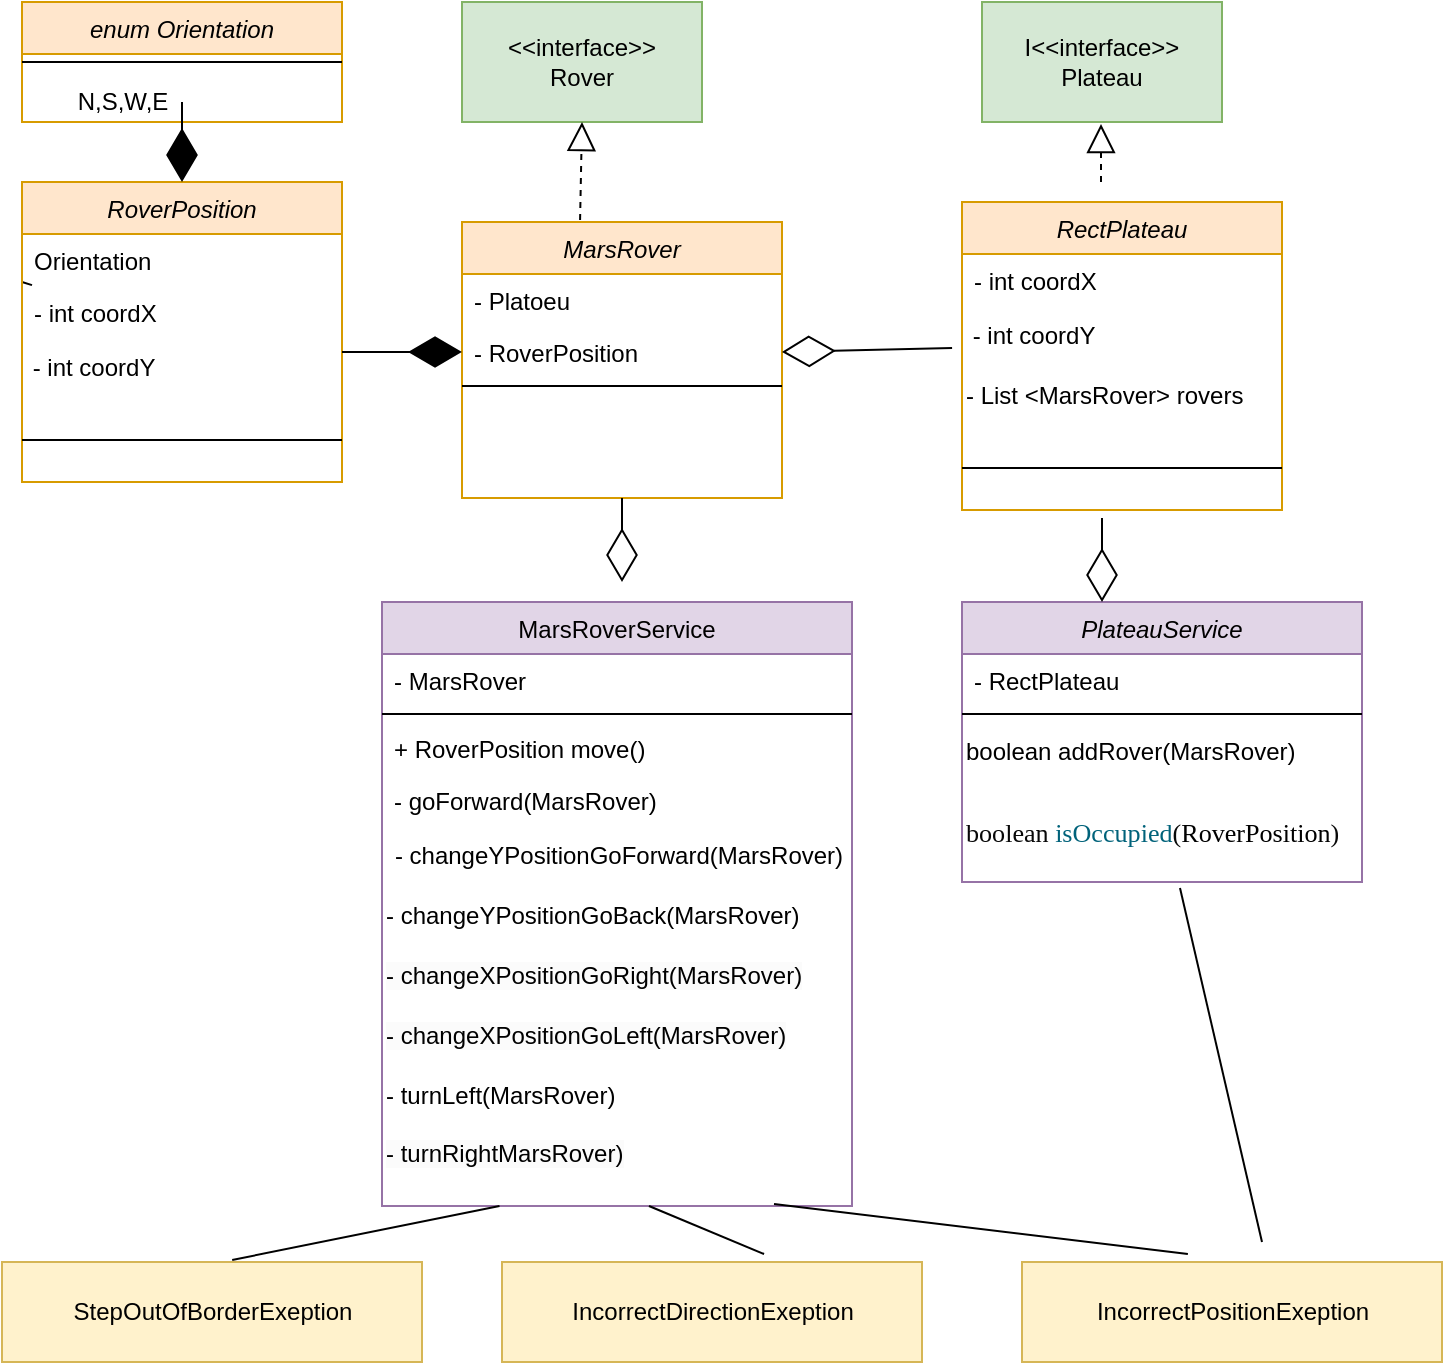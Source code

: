 <mxfile version="20.8.20" type="github">
  <diagram id="C5RBs43oDa-KdzZeNtuy" name="Page-1">
    <mxGraphModel dx="1434" dy="827" grid="1" gridSize="10" guides="1" tooltips="1" connect="1" arrows="1" fold="1" page="1" pageScale="1" pageWidth="827" pageHeight="1169" math="0" shadow="0">
      <root>
        <mxCell id="WIyWlLk6GJQsqaUBKTNV-0" />
        <mxCell id="WIyWlLk6GJQsqaUBKTNV-1" parent="WIyWlLk6GJQsqaUBKTNV-0" />
        <mxCell id="zkfFHV4jXpPFQw0GAbJ--0" value="MarsRover" style="swimlane;fontStyle=2;align=center;verticalAlign=top;childLayout=stackLayout;horizontal=1;startSize=26;horizontalStack=0;resizeParent=1;resizeLast=0;collapsible=1;marginBottom=0;rounded=0;shadow=0;strokeWidth=1;fillColor=#ffe6cc;strokeColor=#d79b00;" parent="WIyWlLk6GJQsqaUBKTNV-1" vertex="1">
          <mxGeometry x="250" y="120" width="160" height="138" as="geometry">
            <mxRectangle x="230" y="140" width="160" height="26" as="alternateBounds" />
          </mxGeometry>
        </mxCell>
        <mxCell id="zkfFHV4jXpPFQw0GAbJ--1" value="- Platoeu" style="text;align=left;verticalAlign=top;spacingLeft=4;spacingRight=4;overflow=hidden;rotatable=0;points=[[0,0.5],[1,0.5]];portConstraint=eastwest;" parent="zkfFHV4jXpPFQw0GAbJ--0" vertex="1">
          <mxGeometry y="26" width="160" height="26" as="geometry" />
        </mxCell>
        <mxCell id="zkfFHV4jXpPFQw0GAbJ--2" value="- RoverPosition" style="text;align=left;verticalAlign=top;spacingLeft=4;spacingRight=4;overflow=hidden;rotatable=0;points=[[0,0.5],[1,0.5]];portConstraint=eastwest;rounded=0;shadow=0;html=0;" parent="zkfFHV4jXpPFQw0GAbJ--0" vertex="1">
          <mxGeometry y="52" width="160" height="26" as="geometry" />
        </mxCell>
        <mxCell id="zkfFHV4jXpPFQw0GAbJ--4" value="" style="line;html=1;strokeWidth=1;align=left;verticalAlign=middle;spacingTop=-1;spacingLeft=3;spacingRight=3;rotatable=0;labelPosition=right;points=[];portConstraint=eastwest;" parent="zkfFHV4jXpPFQw0GAbJ--0" vertex="1">
          <mxGeometry y="78" width="160" height="8" as="geometry" />
        </mxCell>
        <mxCell id="zkfFHV4jXpPFQw0GAbJ--17" value="MarsRoverService" style="swimlane;fontStyle=0;align=center;verticalAlign=top;childLayout=stackLayout;horizontal=1;startSize=26;horizontalStack=0;resizeParent=1;resizeLast=0;collapsible=1;marginBottom=0;rounded=0;shadow=0;strokeWidth=1;fillColor=#e1d5e7;strokeColor=#9673a6;" parent="WIyWlLk6GJQsqaUBKTNV-1" vertex="1">
          <mxGeometry x="210" y="310" width="235" height="302" as="geometry">
            <mxRectangle x="550" y="140" width="160" height="26" as="alternateBounds" />
          </mxGeometry>
        </mxCell>
        <mxCell id="zkfFHV4jXpPFQw0GAbJ--18" value="- MarsRover" style="text;align=left;verticalAlign=top;spacingLeft=4;spacingRight=4;overflow=hidden;rotatable=0;points=[[0,0.5],[1,0.5]];portConstraint=eastwest;" parent="zkfFHV4jXpPFQw0GAbJ--17" vertex="1">
          <mxGeometry y="26" width="235" height="26" as="geometry" />
        </mxCell>
        <mxCell id="zkfFHV4jXpPFQw0GAbJ--23" value="" style="line;html=1;strokeWidth=1;align=left;verticalAlign=middle;spacingTop=-1;spacingLeft=3;spacingRight=3;rotatable=0;labelPosition=right;points=[];portConstraint=eastwest;" parent="zkfFHV4jXpPFQw0GAbJ--17" vertex="1">
          <mxGeometry y="52" width="235" height="8" as="geometry" />
        </mxCell>
        <mxCell id="zkfFHV4jXpPFQw0GAbJ--24" value="+ RoverPosition move()" style="text;align=left;verticalAlign=top;spacingLeft=4;spacingRight=4;overflow=hidden;rotatable=0;points=[[0,0.5],[1,0.5]];portConstraint=eastwest;" parent="zkfFHV4jXpPFQw0GAbJ--17" vertex="1">
          <mxGeometry y="60" width="235" height="26" as="geometry" />
        </mxCell>
        <mxCell id="zkfFHV4jXpPFQw0GAbJ--25" value="- goForward(MarsRover)" style="text;align=left;verticalAlign=top;spacingLeft=4;spacingRight=4;overflow=hidden;rotatable=0;points=[[0,0.5],[1,0.5]];portConstraint=eastwest;" parent="zkfFHV4jXpPFQw0GAbJ--17" vertex="1">
          <mxGeometry y="86" width="235" height="26" as="geometry" />
        </mxCell>
        <mxCell id="K9SJfHnIEoion5RRFTg0-46" value="- changeYPositionGoForward(MarsRover)" style="text;html=1;align=center;verticalAlign=middle;resizable=0;points=[];autosize=1;strokeColor=none;fillColor=none;" parent="zkfFHV4jXpPFQw0GAbJ--17" vertex="1">
          <mxGeometry y="112" width="235" height="30" as="geometry" />
        </mxCell>
        <mxCell id="K9SJfHnIEoion5RRFTg0-47" value="- changeYPositionGoBack(MarsRover)" style="text;html=1;align=left;verticalAlign=middle;resizable=0;points=[];autosize=1;strokeColor=none;fillColor=none;" parent="zkfFHV4jXpPFQw0GAbJ--17" vertex="1">
          <mxGeometry y="142" width="235" height="30" as="geometry" />
        </mxCell>
        <mxCell id="K9SJfHnIEoion5RRFTg0-48" value="&lt;span style=&quot;caret-color: rgb(0, 0, 0); color: rgb(0, 0, 0); font-family: Helvetica; font-size: 12px; font-style: normal; font-variant-caps: normal; font-weight: 400; letter-spacing: normal; text-indent: 0px; text-transform: none; word-spacing: 0px; -webkit-text-stroke-width: 0px; background-color: rgb(251, 251, 251); text-decoration: none; float: none; display: inline !important;&quot;&gt;- changeXPositionGoRight(MarsRover)&lt;/span&gt;" style="text;html=1;align=left;verticalAlign=middle;resizable=0;points=[];autosize=1;strokeColor=none;fillColor=none;" parent="zkfFHV4jXpPFQw0GAbJ--17" vertex="1">
          <mxGeometry y="172" width="235" height="30" as="geometry" />
        </mxCell>
        <mxCell id="K9SJfHnIEoion5RRFTg0-49" value="&lt;span style=&quot;caret-color: rgb(0, 0, 0); color: rgb(0, 0, 0); font-family: Helvetica; font-size: 12px; font-style: normal; font-variant-caps: normal; font-weight: 400; letter-spacing: normal; text-indent: 0px; text-transform: none; word-spacing: 0px; -webkit-text-stroke-width: 0px; background-color: rgb(251, 251, 251); text-decoration: none; float: none; display: inline !important;&quot;&gt;- changeXPositionGoLeft(MarsRover)&lt;/span&gt;" style="text;html=1;align=left;verticalAlign=middle;resizable=0;points=[];autosize=1;strokeColor=none;fillColor=none;" parent="zkfFHV4jXpPFQw0GAbJ--17" vertex="1">
          <mxGeometry y="202" width="235" height="30" as="geometry" />
        </mxCell>
        <mxCell id="K9SJfHnIEoion5RRFTg0-50" value="- turnLeft(MarsRover)" style="text;html=1;align=left;verticalAlign=middle;resizable=0;points=[];autosize=1;strokeColor=none;fillColor=none;" parent="zkfFHV4jXpPFQw0GAbJ--17" vertex="1">
          <mxGeometry y="232" width="235" height="30" as="geometry" />
        </mxCell>
        <mxCell id="K9SJfHnIEoion5RRFTg0-51" value="&lt;span style=&quot;caret-color: rgb(0, 0, 0); color: rgb(0, 0, 0); font-family: Helvetica; font-size: 12px; font-style: normal; font-variant-caps: normal; font-weight: 400; letter-spacing: normal; text-align: center; text-indent: 0px; text-transform: none; word-spacing: 0px; -webkit-text-stroke-width: 0px; background-color: rgb(251, 251, 251); text-decoration: none; float: none; display: inline !important;&quot;&gt;- turnRightMarsRover)&lt;/span&gt;" style="text;whiteSpace=wrap;html=1;" parent="zkfFHV4jXpPFQw0GAbJ--17" vertex="1">
          <mxGeometry y="262" width="235" height="40" as="geometry" />
        </mxCell>
        <mxCell id="K9SJfHnIEoion5RRFTg0-0" value="enum Orientation" style="swimlane;fontStyle=2;align=center;verticalAlign=top;childLayout=stackLayout;horizontal=1;startSize=26;horizontalStack=0;resizeParent=1;resizeLast=0;collapsible=1;marginBottom=0;rounded=0;shadow=0;strokeWidth=1;fillColor=#ffe6cc;strokeColor=#d79b00;" parent="WIyWlLk6GJQsqaUBKTNV-1" vertex="1">
          <mxGeometry x="30" y="10" width="160" height="60" as="geometry">
            <mxRectangle x="230" y="140" width="160" height="26" as="alternateBounds" />
          </mxGeometry>
        </mxCell>
        <mxCell id="K9SJfHnIEoion5RRFTg0-4" value="" style="line;html=1;strokeWidth=1;align=left;verticalAlign=middle;spacingTop=-1;spacingLeft=3;spacingRight=3;rotatable=0;labelPosition=right;points=[];portConstraint=eastwest;" parent="K9SJfHnIEoion5RRFTg0-0" vertex="1">
          <mxGeometry y="26" width="160" height="8" as="geometry" />
        </mxCell>
        <mxCell id="K9SJfHnIEoion5RRFTg0-13" value="&amp;lt;&amp;lt;interface&amp;gt;&amp;gt;&lt;br&gt;Rover" style="rounded=0;whiteSpace=wrap;html=1;fillColor=#d5e8d4;strokeColor=#82b366;" parent="WIyWlLk6GJQsqaUBKTNV-1" vertex="1">
          <mxGeometry x="250" y="10" width="120" height="60" as="geometry" />
        </mxCell>
        <mxCell id="K9SJfHnIEoion5RRFTg0-17" value="" style="endArrow=block;dashed=1;endFill=0;endSize=12;html=1;rounded=0;exitX=0.369;exitY=-0.007;exitDx=0;exitDy=0;exitPerimeter=0;entryX=0.5;entryY=1;entryDx=0;entryDy=0;" parent="WIyWlLk6GJQsqaUBKTNV-1" source="zkfFHV4jXpPFQw0GAbJ--0" target="K9SJfHnIEoion5RRFTg0-13" edge="1">
          <mxGeometry width="160" relative="1" as="geometry">
            <mxPoint x="270" y="220" as="sourcePoint" />
            <mxPoint x="430" y="220" as="targetPoint" />
          </mxGeometry>
        </mxCell>
        <mxCell id="K9SJfHnIEoion5RRFTg0-23" value="" style="endArrow=none;html=1;rounded=0;" parent="WIyWlLk6GJQsqaUBKTNV-1" edge="1">
          <mxGeometry width="50" height="50" relative="1" as="geometry">
            <mxPoint x="30" y="150" as="sourcePoint" />
            <mxPoint x="35" y="151.562" as="targetPoint" />
          </mxGeometry>
        </mxCell>
        <mxCell id="K9SJfHnIEoion5RRFTg0-24" value="RoverPosition" style="swimlane;fontStyle=2;align=center;verticalAlign=top;childLayout=stackLayout;horizontal=1;startSize=26;horizontalStack=0;resizeParent=1;resizeLast=0;collapsible=1;marginBottom=0;rounded=0;shadow=0;strokeWidth=1;fillColor=#ffe6cc;strokeColor=#d79b00;" parent="WIyWlLk6GJQsqaUBKTNV-1" vertex="1">
          <mxGeometry x="30" y="100" width="160" height="150" as="geometry">
            <mxRectangle x="230" y="140" width="160" height="26" as="alternateBounds" />
          </mxGeometry>
        </mxCell>
        <mxCell id="K9SJfHnIEoion5RRFTg0-25" value="Orientation " style="text;align=left;verticalAlign=top;spacingLeft=4;spacingRight=4;overflow=hidden;rotatable=0;points=[[0,0.5],[1,0.5]];portConstraint=eastwest;" parent="K9SJfHnIEoion5RRFTg0-24" vertex="1">
          <mxGeometry y="26" width="160" height="26" as="geometry" />
        </mxCell>
        <mxCell id="K9SJfHnIEoion5RRFTg0-26" value="- int coordX&#xa;&#xa;int coordY" style="text;align=left;verticalAlign=top;spacingLeft=4;spacingRight=4;overflow=hidden;rotatable=0;points=[[0,0.5],[1,0.5]];portConstraint=eastwest;rounded=0;shadow=0;html=0;" parent="K9SJfHnIEoion5RRFTg0-24" vertex="1">
          <mxGeometry y="52" width="160" height="26" as="geometry" />
        </mxCell>
        <mxCell id="K9SJfHnIEoion5RRFTg0-28" value="&amp;nbsp;- int coordY" style="text;html=1;align=left;verticalAlign=middle;resizable=0;points=[];autosize=1;strokeColor=none;fillColor=none;" parent="K9SJfHnIEoion5RRFTg0-24" vertex="1">
          <mxGeometry y="78" width="160" height="30" as="geometry" />
        </mxCell>
        <mxCell id="K9SJfHnIEoion5RRFTg0-27" value="" style="line;html=1;strokeWidth=1;align=left;verticalAlign=middle;spacingTop=-1;spacingLeft=3;spacingRight=3;rotatable=0;labelPosition=right;points=[];portConstraint=eastwest;" parent="K9SJfHnIEoion5RRFTg0-24" vertex="1">
          <mxGeometry y="108" width="160" height="42" as="geometry" />
        </mxCell>
        <mxCell id="K9SJfHnIEoion5RRFTg0-31" value="" style="endArrow=diamondThin;endFill=1;endSize=24;html=1;rounded=0;entryX=0.5;entryY=0;entryDx=0;entryDy=0;" parent="WIyWlLk6GJQsqaUBKTNV-1" target="K9SJfHnIEoion5RRFTg0-24" edge="1">
          <mxGeometry width="160" relative="1" as="geometry">
            <mxPoint x="110" y="60" as="sourcePoint" />
            <mxPoint x="360" y="220" as="targetPoint" />
          </mxGeometry>
        </mxCell>
        <mxCell id="K9SJfHnIEoion5RRFTg0-32" value="" style="endArrow=diamondThin;endFill=1;endSize=24;html=1;rounded=0;entryX=0;entryY=0.5;entryDx=0;entryDy=0;" parent="WIyWlLk6GJQsqaUBKTNV-1" target="zkfFHV4jXpPFQw0GAbJ--2" edge="1">
          <mxGeometry width="160" relative="1" as="geometry">
            <mxPoint x="190" y="185" as="sourcePoint" />
            <mxPoint x="360" y="220" as="targetPoint" />
          </mxGeometry>
        </mxCell>
        <mxCell id="K9SJfHnIEoion5RRFTg0-33" value="I&amp;lt;&amp;lt;interface&amp;gt;&amp;gt;&lt;br&gt;Plateau" style="rounded=0;whiteSpace=wrap;html=1;fillColor=#d5e8d4;strokeColor=#82b366;" parent="WIyWlLk6GJQsqaUBKTNV-1" vertex="1">
          <mxGeometry x="510" y="10" width="120" height="60" as="geometry" />
        </mxCell>
        <mxCell id="K9SJfHnIEoion5RRFTg0-34" value="RectPlateau" style="swimlane;fontStyle=2;align=center;verticalAlign=top;childLayout=stackLayout;horizontal=1;startSize=26;horizontalStack=0;resizeParent=1;resizeLast=0;collapsible=1;marginBottom=0;rounded=0;shadow=0;strokeWidth=1;fillColor=#ffe6cc;strokeColor=#d79b00;" parent="WIyWlLk6GJQsqaUBKTNV-1" vertex="1">
          <mxGeometry x="500" y="110" width="160" height="154" as="geometry">
            <mxRectangle x="230" y="140" width="160" height="26" as="alternateBounds" />
          </mxGeometry>
        </mxCell>
        <mxCell id="K9SJfHnIEoion5RRFTg0-36" value="- int coordX&#xa;&#xa;int coordY" style="text;align=left;verticalAlign=top;spacingLeft=4;spacingRight=4;overflow=hidden;rotatable=0;points=[[0,0.5],[1,0.5]];portConstraint=eastwest;rounded=0;shadow=0;html=0;" parent="K9SJfHnIEoion5RRFTg0-34" vertex="1">
          <mxGeometry y="26" width="160" height="26" as="geometry" />
        </mxCell>
        <mxCell id="K9SJfHnIEoion5RRFTg0-37" value="&amp;nbsp;- int coordY" style="text;html=1;align=left;verticalAlign=middle;resizable=0;points=[];autosize=1;strokeColor=none;fillColor=none;" parent="K9SJfHnIEoion5RRFTg0-34" vertex="1">
          <mxGeometry y="52" width="160" height="30" as="geometry" />
        </mxCell>
        <mxCell id="5I0SshTMng9PYC71jU5--0" value="- List &amp;lt;MarsRover&amp;gt; rovers" style="text;html=1;align=left;verticalAlign=middle;resizable=0;points=[];autosize=1;strokeColor=none;fillColor=none;" parent="K9SJfHnIEoion5RRFTg0-34" vertex="1">
          <mxGeometry y="82" width="160" height="30" as="geometry" />
        </mxCell>
        <mxCell id="K9SJfHnIEoion5RRFTg0-38" value="" style="line;html=1;strokeWidth=1;align=left;verticalAlign=middle;spacingTop=-1;spacingLeft=3;spacingRight=3;rotatable=0;labelPosition=right;points=[];portConstraint=eastwest;" parent="K9SJfHnIEoion5RRFTg0-34" vertex="1">
          <mxGeometry y="112" width="160" height="42" as="geometry" />
        </mxCell>
        <mxCell id="K9SJfHnIEoion5RRFTg0-39" value="" style="endArrow=block;dashed=1;endFill=0;endSize=12;html=1;rounded=0;entryX=0.5;entryY=1;entryDx=0;entryDy=0;" parent="WIyWlLk6GJQsqaUBKTNV-1" edge="1">
          <mxGeometry width="160" relative="1" as="geometry">
            <mxPoint x="569.5" y="100" as="sourcePoint" />
            <mxPoint x="569.96" y="70.97" as="targetPoint" />
            <Array as="points">
              <mxPoint x="569.5" y="71" />
            </Array>
          </mxGeometry>
        </mxCell>
        <mxCell id="K9SJfHnIEoion5RRFTg0-40" value="" style="endArrow=diamondThin;endFill=0;endSize=24;html=1;rounded=0;exitX=-0.031;exitY=0.7;exitDx=0;exitDy=0;exitPerimeter=0;entryX=1;entryY=0.5;entryDx=0;entryDy=0;" parent="WIyWlLk6GJQsqaUBKTNV-1" source="K9SJfHnIEoion5RRFTg0-37" target="zkfFHV4jXpPFQw0GAbJ--2" edge="1">
          <mxGeometry width="160" relative="1" as="geometry">
            <mxPoint x="200" y="220" as="sourcePoint" />
            <mxPoint x="360" y="220" as="targetPoint" />
          </mxGeometry>
        </mxCell>
        <mxCell id="K9SJfHnIEoion5RRFTg0-52" value="" style="endArrow=diamondThin;endFill=0;endSize=24;html=1;rounded=0;exitX=0.5;exitY=1;exitDx=0;exitDy=0;" parent="WIyWlLk6GJQsqaUBKTNV-1" source="zkfFHV4jXpPFQw0GAbJ--0" edge="1">
          <mxGeometry width="160" relative="1" as="geometry">
            <mxPoint x="200" y="330" as="sourcePoint" />
            <mxPoint x="330" y="300" as="targetPoint" />
            <Array as="points">
              <mxPoint x="330" y="300" />
            </Array>
          </mxGeometry>
        </mxCell>
        <mxCell id="K9SJfHnIEoion5RRFTg0-53" value="StepOutOfBorderExeption" style="html=1;fillColor=#fff2cc;strokeColor=#d6b656;" parent="WIyWlLk6GJQsqaUBKTNV-1" vertex="1">
          <mxGeometry x="20" y="640" width="210" height="50" as="geometry" />
        </mxCell>
        <mxCell id="K9SJfHnIEoion5RRFTg0-54" value="IncorrectDirectionExeption" style="html=1;fillColor=#fff2cc;strokeColor=#d6b656;" parent="WIyWlLk6GJQsqaUBKTNV-1" vertex="1">
          <mxGeometry x="270" y="640" width="210" height="50" as="geometry" />
        </mxCell>
        <mxCell id="K9SJfHnIEoion5RRFTg0-62" value="N,S,W,E" style="text;html=1;align=center;verticalAlign=middle;resizable=0;points=[];autosize=1;strokeColor=none;fillColor=none;" parent="WIyWlLk6GJQsqaUBKTNV-1" vertex="1">
          <mxGeometry x="45" y="45" width="70" height="30" as="geometry" />
        </mxCell>
        <mxCell id="K9SJfHnIEoion5RRFTg0-64" value="" style="endArrow=none;html=1;rounded=0;entryX=0.548;entryY=-0.02;entryDx=0;entryDy=0;entryPerimeter=0;exitX=0.25;exitY=1;exitDx=0;exitDy=0;" parent="WIyWlLk6GJQsqaUBKTNV-1" source="K9SJfHnIEoion5RRFTg0-51" target="K9SJfHnIEoion5RRFTg0-53" edge="1">
          <mxGeometry width="50" height="50" relative="1" as="geometry">
            <mxPoint x="520" y="380" as="sourcePoint" />
            <mxPoint x="570" y="330" as="targetPoint" />
            <Array as="points" />
          </mxGeometry>
        </mxCell>
        <mxCell id="K9SJfHnIEoion5RRFTg0-65" value="" style="endArrow=none;html=1;rounded=0;exitX=0.568;exitY=1;exitDx=0;exitDy=0;exitPerimeter=0;entryX=0.624;entryY=-0.08;entryDx=0;entryDy=0;entryPerimeter=0;" parent="WIyWlLk6GJQsqaUBKTNV-1" source="K9SJfHnIEoion5RRFTg0-51" target="K9SJfHnIEoion5RRFTg0-54" edge="1">
          <mxGeometry width="50" height="50" relative="1" as="geometry">
            <mxPoint x="520" y="380" as="sourcePoint" />
            <mxPoint x="570" y="330" as="targetPoint" />
          </mxGeometry>
        </mxCell>
        <mxCell id="5I0SshTMng9PYC71jU5--3" value="PlateauService" style="swimlane;fontStyle=2;align=center;verticalAlign=top;childLayout=stackLayout;horizontal=1;startSize=26;horizontalStack=0;resizeParent=1;resizeLast=0;collapsible=1;marginBottom=0;rounded=0;shadow=0;strokeWidth=1;fillColor=#e1d5e7;strokeColor=#9673a6;" parent="WIyWlLk6GJQsqaUBKTNV-1" vertex="1">
          <mxGeometry x="500" y="310" width="200" height="140" as="geometry">
            <mxRectangle x="230" y="140" width="160" height="26" as="alternateBounds" />
          </mxGeometry>
        </mxCell>
        <mxCell id="5I0SshTMng9PYC71jU5--4" value="- RectPlateau" style="text;align=left;verticalAlign=top;spacingLeft=4;spacingRight=4;overflow=hidden;rotatable=0;points=[[0,0.5],[1,0.5]];portConstraint=eastwest;" parent="5I0SshTMng9PYC71jU5--3" vertex="1">
          <mxGeometry y="26" width="200" height="26" as="geometry" />
        </mxCell>
        <mxCell id="5I0SshTMng9PYC71jU5--6" value="" style="line;html=1;strokeWidth=1;align=left;verticalAlign=middle;spacingTop=-1;spacingLeft=3;spacingRight=3;rotatable=0;labelPosition=right;points=[];portConstraint=eastwest;" parent="5I0SshTMng9PYC71jU5--3" vertex="1">
          <mxGeometry y="52" width="200" height="8" as="geometry" />
        </mxCell>
        <mxCell id="5I0SshTMng9PYC71jU5--8" value="boolean addRover(MarsRover)" style="text;html=1;align=left;verticalAlign=middle;resizable=0;points=[];autosize=1;strokeColor=none;fillColor=none;" parent="5I0SshTMng9PYC71jU5--3" vertex="1">
          <mxGeometry y="60" width="200" height="30" as="geometry" />
        </mxCell>
        <mxCell id="5I0SshTMng9PYC71jU5--9" value="&lt;div style=&quot;background-color: rgb(255, 255, 255); color: rgb(8, 8, 8); font-size: 9.8pt;&quot;&gt;&lt;p&gt;&lt;font face=&quot;Times New Roman&quot;&gt;boolean &lt;span style=&quot;color: rgb(0, 98, 122);&quot;&gt;isOccupied&lt;/span&gt;(&lt;span style=&quot;color: rgb(0, 0, 0);&quot;&gt;RoverPosition&lt;/span&gt;)&lt;/font&gt;&lt;/p&gt;&lt;/div&gt;" style="text;html=1;align=left;verticalAlign=middle;resizable=0;points=[];autosize=1;strokeColor=none;fillColor=none;" parent="5I0SshTMng9PYC71jU5--3" vertex="1">
          <mxGeometry y="90" width="200" height="50" as="geometry" />
        </mxCell>
        <mxCell id="5I0SshTMng9PYC71jU5--7" value="" style="endArrow=diamondThin;endFill=0;endSize=24;html=1;rounded=0;exitX=0.5;exitY=1;exitDx=0;exitDy=0;" parent="WIyWlLk6GJQsqaUBKTNV-1" edge="1">
          <mxGeometry width="160" relative="1" as="geometry">
            <mxPoint x="570" y="268" as="sourcePoint" />
            <mxPoint x="570" y="310" as="targetPoint" />
            <Array as="points">
              <mxPoint x="570" y="310" />
            </Array>
          </mxGeometry>
        </mxCell>
        <mxCell id="FlI9dGbc23zvgytzKx5C-0" value="IncorrectPositionExeption" style="html=1;fillColor=#fff2cc;strokeColor=#d6b656;" vertex="1" parent="WIyWlLk6GJQsqaUBKTNV-1">
          <mxGeometry x="530" y="640" width="210" height="50" as="geometry" />
        </mxCell>
        <mxCell id="FlI9dGbc23zvgytzKx5C-1" value="" style="endArrow=none;html=1;rounded=0;exitX=0.545;exitY=1.06;exitDx=0;exitDy=0;exitPerimeter=0;" edge="1" parent="WIyWlLk6GJQsqaUBKTNV-1" source="5I0SshTMng9PYC71jU5--9">
          <mxGeometry width="50" height="50" relative="1" as="geometry">
            <mxPoint x="640" y="450" as="sourcePoint" />
            <mxPoint x="650" y="630" as="targetPoint" />
          </mxGeometry>
        </mxCell>
        <mxCell id="FlI9dGbc23zvgytzKx5C-2" value="" style="endArrow=none;html=1;rounded=0;entryX=0.834;entryY=0.975;entryDx=0;entryDy=0;entryPerimeter=0;exitX=0.395;exitY=-0.08;exitDx=0;exitDy=0;exitPerimeter=0;" edge="1" parent="WIyWlLk6GJQsqaUBKTNV-1" source="FlI9dGbc23zvgytzKx5C-0" target="K9SJfHnIEoion5RRFTg0-51">
          <mxGeometry width="50" height="50" relative="1" as="geometry">
            <mxPoint x="640" y="450" as="sourcePoint" />
            <mxPoint x="690" y="400" as="targetPoint" />
          </mxGeometry>
        </mxCell>
      </root>
    </mxGraphModel>
  </diagram>
</mxfile>

